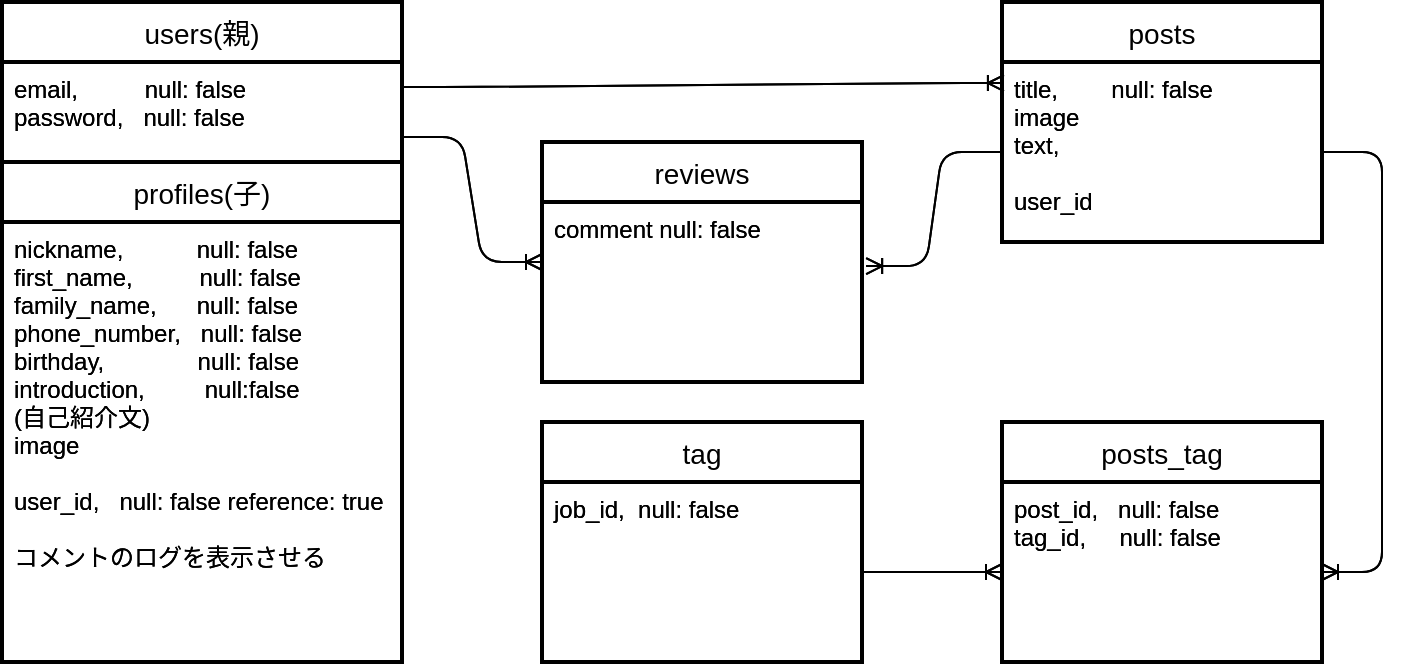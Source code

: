 <mxfile version="13.10.0" type="embed">
    <diagram id="-yAtiYRGUHm65fVC0jPS" name="ページ1">
        <mxGraphModel dx="928" dy="1754" grid="1" gridSize="10" guides="1" tooltips="1" connect="1" arrows="1" fold="1" page="1" pageScale="1" pageWidth="850" pageHeight="1100" math="0" shadow="0">
            <root>
                <mxCell id="0"/>
                <mxCell id="1" parent="0"/>
                <mxCell id="2" value="users(親)" style="swimlane;childLayout=stackLayout;horizontal=1;startSize=30;horizontalStack=0;rounded=0;fontSize=14;fontStyle=0;strokeWidth=2;resizeParent=0;resizeLast=1;shadow=0;dashed=0;align=center;" vertex="1" parent="1">
                    <mxGeometry x="20" y="-1080" width="200" height="80" as="geometry"/>
                </mxCell>
                <mxCell id="3" value="email,          null: false&#10;password,   null: false&#10;&#10;&#10;" style="align=left;strokeColor=none;fillColor=none;spacingLeft=4;fontSize=12;verticalAlign=top;resizable=0;rotatable=0;part=1;" vertex="1" parent="2">
                    <mxGeometry y="30" width="200" height="50" as="geometry"/>
                </mxCell>
                <mxCell id="4" value="profiles(子)" style="swimlane;childLayout=stackLayout;horizontal=1;startSize=30;horizontalStack=0;rounded=0;fontSize=14;fontStyle=0;strokeWidth=2;resizeParent=0;resizeLast=1;shadow=0;dashed=0;align=center;" vertex="1" parent="1">
                    <mxGeometry x="20" y="-1000" width="200" height="250" as="geometry"/>
                </mxCell>
                <mxCell id="5" value="nickname,           null: false&#10;first_name,          null: false&#10;family_name,      null: false&#10;phone_number,   null: false&#10;birthday,              null: false&#10;introduction,         null:false&#10;(自己紹介文)&#10;image&#10;&#10;user_id,   null: false reference: true&#10;&#10;コメントのログを表示させる&#10;" style="align=left;strokeColor=none;fillColor=none;spacingLeft=4;fontSize=12;verticalAlign=top;resizable=0;rotatable=0;part=1;" vertex="1" parent="4">
                    <mxGeometry y="30" width="200" height="220" as="geometry"/>
                </mxCell>
                <mxCell id="6" value="reviews" style="swimlane;childLayout=stackLayout;horizontal=1;startSize=30;horizontalStack=0;rounded=0;fontSize=14;fontStyle=0;strokeWidth=2;resizeParent=0;resizeLast=1;shadow=0;dashed=0;align=center;" vertex="1" parent="1">
                    <mxGeometry x="290" y="-1010" width="160" height="120" as="geometry"/>
                </mxCell>
                <mxCell id="7" value="comment null: false" style="align=left;strokeColor=none;fillColor=none;spacingLeft=4;fontSize=12;verticalAlign=top;resizable=0;rotatable=0;part=1;" vertex="1" parent="6">
                    <mxGeometry y="30" width="160" height="90" as="geometry"/>
                </mxCell>
                <mxCell id="8" value="posts" style="swimlane;childLayout=stackLayout;horizontal=1;startSize=30;horizontalStack=0;rounded=0;fontSize=14;fontStyle=0;strokeWidth=2;resizeParent=0;resizeLast=1;shadow=0;dashed=0;align=center;" vertex="1" parent="1">
                    <mxGeometry x="520" y="-1080" width="160" height="120" as="geometry"/>
                </mxCell>
                <mxCell id="9" value="title,        null: false&#10;image&#10;text,       &#10;&#10;user_id" style="align=left;strokeColor=none;fillColor=none;spacingLeft=4;fontSize=12;verticalAlign=top;resizable=0;rotatable=0;part=1;" vertex="1" parent="8">
                    <mxGeometry y="30" width="160" height="90" as="geometry"/>
                </mxCell>
                <mxCell id="10" value="" style="edgeStyle=entityRelationEdgeStyle;fontSize=12;html=1;endArrow=ERoneToMany;exitX=1;exitY=0.25;exitDx=0;exitDy=0;entryX=0.006;entryY=0.117;entryDx=0;entryDy=0;entryPerimeter=0;" edge="1" parent="1" source="3" target="9">
                    <mxGeometry width="100" height="100" relative="1" as="geometry">
                        <mxPoint x="300" y="-850" as="sourcePoint"/>
                        <mxPoint x="518" y="-1036" as="targetPoint"/>
                    </mxGeometry>
                </mxCell>
                <mxCell id="11" value="" style="edgeStyle=entityRelationEdgeStyle;fontSize=12;html=1;endArrow=ERoneToMany;exitX=1;exitY=0.75;exitDx=0;exitDy=0;entryX=0;entryY=0.5;entryDx=0;entryDy=0;" edge="1" parent="1" source="3" target="6">
                    <mxGeometry width="100" height="100" relative="1" as="geometry">
                        <mxPoint x="300" y="-850" as="sourcePoint"/>
                        <mxPoint x="400" y="-950" as="targetPoint"/>
                    </mxGeometry>
                </mxCell>
                <mxCell id="12" value="" style="edgeStyle=entityRelationEdgeStyle;fontSize=12;html=1;endArrow=ERoneToMany;entryX=1.013;entryY=0.356;entryDx=0;entryDy=0;exitX=0;exitY=0.5;exitDx=0;exitDy=0;entryPerimeter=0;" edge="1" parent="1" source="9" target="7">
                    <mxGeometry width="100" height="100" relative="1" as="geometry">
                        <mxPoint x="480" y="-910" as="sourcePoint"/>
                        <mxPoint x="520" y="-1011" as="targetPoint"/>
                    </mxGeometry>
                </mxCell>
                <mxCell id="13" value="tag" style="swimlane;childLayout=stackLayout;horizontal=1;startSize=30;horizontalStack=0;rounded=0;fontSize=14;fontStyle=0;strokeWidth=2;resizeParent=0;resizeLast=1;shadow=0;dashed=0;align=center;" vertex="1" parent="1">
                    <mxGeometry x="290" y="-870" width="160" height="120" as="geometry"/>
                </mxCell>
                <mxCell id="14" value="job_id,  null: false" style="align=left;strokeColor=none;fillColor=none;spacingLeft=4;fontSize=12;verticalAlign=top;resizable=0;rotatable=0;part=1;" vertex="1" parent="13">
                    <mxGeometry y="30" width="160" height="90" as="geometry"/>
                </mxCell>
                <mxCell id="15" value="posts_tag" style="swimlane;childLayout=stackLayout;horizontal=1;startSize=30;horizontalStack=0;rounded=0;fontSize=14;fontStyle=0;strokeWidth=2;resizeParent=0;resizeLast=1;shadow=0;dashed=0;align=center;" vertex="1" parent="1">
                    <mxGeometry x="520" y="-870" width="160" height="120" as="geometry"/>
                </mxCell>
                <mxCell id="16" value="post_id,   null: false&#10;tag_id,     null: false" style="align=left;strokeColor=none;fillColor=none;spacingLeft=4;fontSize=12;verticalAlign=top;resizable=0;rotatable=0;part=1;" vertex="1" parent="15">
                    <mxGeometry y="30" width="160" height="90" as="geometry"/>
                </mxCell>
                <mxCell id="17" value="" style="edgeStyle=entityRelationEdgeStyle;fontSize=12;html=1;endArrow=ERoneToMany;exitX=1;exitY=0.5;exitDx=0;exitDy=0;entryX=1;entryY=0.5;entryDx=0;entryDy=0;" edge="1" parent="1" source="9" target="16">
                    <mxGeometry width="100" height="100" relative="1" as="geometry">
                        <mxPoint x="586" y="-740" as="sourcePoint"/>
                        <mxPoint x="520" y="-810" as="targetPoint"/>
                    </mxGeometry>
                </mxCell>
                <mxCell id="18" value="" style="edgeStyle=entityRelationEdgeStyle;fontSize=12;html=1;endArrow=ERoneToMany;exitX=1;exitY=0.5;exitDx=0;exitDy=0;entryX=0;entryY=0.5;entryDx=0;entryDy=0;" edge="1" parent="1" source="14" target="16">
                    <mxGeometry width="100" height="100" relative="1" as="geometry">
                        <mxPoint x="720" y="-675" as="sourcePoint"/>
                        <mxPoint x="520" y="-785" as="targetPoint"/>
                    </mxGeometry>
                </mxCell>
                <mxCell id="19" value="users(親)" style="swimlane;childLayout=stackLayout;horizontal=1;startSize=30;horizontalStack=0;rounded=0;fontSize=14;fontStyle=0;strokeWidth=2;resizeParent=0;resizeLast=1;shadow=0;dashed=0;align=center;" vertex="1" parent="1">
                    <mxGeometry x="20" y="-1080" width="200" height="80" as="geometry"/>
                </mxCell>
                <mxCell id="20" value="email,          null: false&#10;password,   null: false&#10;&#10;&#10;" style="align=left;strokeColor=none;fillColor=none;spacingLeft=4;fontSize=12;verticalAlign=top;resizable=0;rotatable=0;part=1;" vertex="1" parent="19">
                    <mxGeometry y="30" width="200" height="50" as="geometry"/>
                </mxCell>
                <mxCell id="21" value="profiles(子)" style="swimlane;childLayout=stackLayout;horizontal=1;startSize=30;horizontalStack=0;rounded=0;fontSize=14;fontStyle=0;strokeWidth=2;resizeParent=0;resizeLast=1;shadow=0;dashed=0;align=center;" vertex="1" parent="1">
                    <mxGeometry x="20" y="-1000" width="200" height="250" as="geometry"/>
                </mxCell>
                <mxCell id="22" value="nickname,           null: false&#10;first_name,          null: false&#10;family_name,      null: false&#10;phone_number,   null: false&#10;birthday,              null: false&#10;introduction,         null:false&#10;(自己紹介文)&#10;image&#10;&#10;user_id,   null: false reference: true&#10;&#10;コメントのログを表示させる&#10;" style="align=left;strokeColor=none;fillColor=none;spacingLeft=4;fontSize=12;verticalAlign=top;resizable=0;rotatable=0;part=1;" vertex="1" parent="21">
                    <mxGeometry y="30" width="200" height="220" as="geometry"/>
                </mxCell>
                <mxCell id="23" value="reviews" style="swimlane;childLayout=stackLayout;horizontal=1;startSize=30;horizontalStack=0;rounded=0;fontSize=14;fontStyle=0;strokeWidth=2;resizeParent=0;resizeLast=1;shadow=0;dashed=0;align=center;" vertex="1" parent="1">
                    <mxGeometry x="290" y="-1010" width="160" height="120" as="geometry"/>
                </mxCell>
                <mxCell id="24" value="comment null: false" style="align=left;strokeColor=none;fillColor=none;spacingLeft=4;fontSize=12;verticalAlign=top;resizable=0;rotatable=0;part=1;" vertex="1" parent="23">
                    <mxGeometry y="30" width="160" height="90" as="geometry"/>
                </mxCell>
                <mxCell id="25" value="posts" style="swimlane;childLayout=stackLayout;horizontal=1;startSize=30;horizontalStack=0;rounded=0;fontSize=14;fontStyle=0;strokeWidth=2;resizeParent=0;resizeLast=1;shadow=0;dashed=0;align=center;" vertex="1" parent="1">
                    <mxGeometry x="520" y="-1080" width="160" height="120" as="geometry"/>
                </mxCell>
                <mxCell id="26" value="title,        null: false&#10;image&#10;text,       &#10;&#10;user_id" style="align=left;strokeColor=none;fillColor=none;spacingLeft=4;fontSize=12;verticalAlign=top;resizable=0;rotatable=0;part=1;" vertex="1" parent="25">
                    <mxGeometry y="30" width="160" height="90" as="geometry"/>
                </mxCell>
                <mxCell id="27" value="" style="edgeStyle=entityRelationEdgeStyle;fontSize=12;html=1;endArrow=ERoneToMany;exitX=1;exitY=0.25;exitDx=0;exitDy=0;entryX=0.006;entryY=0.117;entryDx=0;entryDy=0;entryPerimeter=0;" edge="1" parent="1" source="20" target="26">
                    <mxGeometry width="100" height="100" relative="1" as="geometry">
                        <mxPoint x="300" y="-850" as="sourcePoint"/>
                        <mxPoint x="518" y="-1036" as="targetPoint"/>
                    </mxGeometry>
                </mxCell>
                <mxCell id="28" value="" style="edgeStyle=entityRelationEdgeStyle;fontSize=12;html=1;endArrow=ERoneToMany;exitX=1;exitY=0.75;exitDx=0;exitDy=0;entryX=0;entryY=0.5;entryDx=0;entryDy=0;" edge="1" parent="1" source="20" target="23">
                    <mxGeometry width="100" height="100" relative="1" as="geometry">
                        <mxPoint x="300" y="-850" as="sourcePoint"/>
                        <mxPoint x="400" y="-950" as="targetPoint"/>
                    </mxGeometry>
                </mxCell>
                <mxCell id="29" value="" style="edgeStyle=entityRelationEdgeStyle;fontSize=12;html=1;endArrow=ERoneToMany;entryX=1.013;entryY=0.356;entryDx=0;entryDy=0;exitX=0;exitY=0.5;exitDx=0;exitDy=0;entryPerimeter=0;" edge="1" parent="1" source="26" target="24">
                    <mxGeometry width="100" height="100" relative="1" as="geometry">
                        <mxPoint x="480" y="-910" as="sourcePoint"/>
                        <mxPoint x="520" y="-1011" as="targetPoint"/>
                    </mxGeometry>
                </mxCell>
                <mxCell id="30" value="tag" style="swimlane;childLayout=stackLayout;horizontal=1;startSize=30;horizontalStack=0;rounded=0;fontSize=14;fontStyle=0;strokeWidth=2;resizeParent=0;resizeLast=1;shadow=0;dashed=0;align=center;" vertex="1" parent="1">
                    <mxGeometry x="290" y="-870" width="160" height="120" as="geometry"/>
                </mxCell>
                <mxCell id="31" value="job_id,  null: false" style="align=left;strokeColor=none;fillColor=none;spacingLeft=4;fontSize=12;verticalAlign=top;resizable=0;rotatable=0;part=1;" vertex="1" parent="30">
                    <mxGeometry y="30" width="160" height="90" as="geometry"/>
                </mxCell>
                <mxCell id="32" value="posts_tag" style="swimlane;childLayout=stackLayout;horizontal=1;startSize=30;horizontalStack=0;rounded=0;fontSize=14;fontStyle=0;strokeWidth=2;resizeParent=0;resizeLast=1;shadow=0;dashed=0;align=center;" vertex="1" parent="1">
                    <mxGeometry x="520" y="-870" width="160" height="120" as="geometry"/>
                </mxCell>
                <mxCell id="33" value="post_id,   null: false&#10;tag_id,     null: false" style="align=left;strokeColor=none;fillColor=none;spacingLeft=4;fontSize=12;verticalAlign=top;resizable=0;rotatable=0;part=1;" vertex="1" parent="32">
                    <mxGeometry y="30" width="160" height="90" as="geometry"/>
                </mxCell>
                <mxCell id="34" value="" style="edgeStyle=entityRelationEdgeStyle;fontSize=12;html=1;endArrow=ERoneToMany;exitX=1;exitY=0.5;exitDx=0;exitDy=0;entryX=1;entryY=0.5;entryDx=0;entryDy=0;" edge="1" parent="1" source="26" target="33">
                    <mxGeometry width="100" height="100" relative="1" as="geometry">
                        <mxPoint x="586" y="-740" as="sourcePoint"/>
                        <mxPoint x="520" y="-810" as="targetPoint"/>
                    </mxGeometry>
                </mxCell>
                <mxCell id="35" value="" style="edgeStyle=entityRelationEdgeStyle;fontSize=12;html=1;endArrow=ERoneToMany;exitX=1;exitY=0.5;exitDx=0;exitDy=0;entryX=0;entryY=0.5;entryDx=0;entryDy=0;" edge="1" parent="1" source="31" target="33">
                    <mxGeometry width="100" height="100" relative="1" as="geometry">
                        <mxPoint x="720" y="-675" as="sourcePoint"/>
                        <mxPoint x="520" y="-785" as="targetPoint"/>
                    </mxGeometry>
                </mxCell>
            </root>
        </mxGraphModel>
    </diagram>
</mxfile>